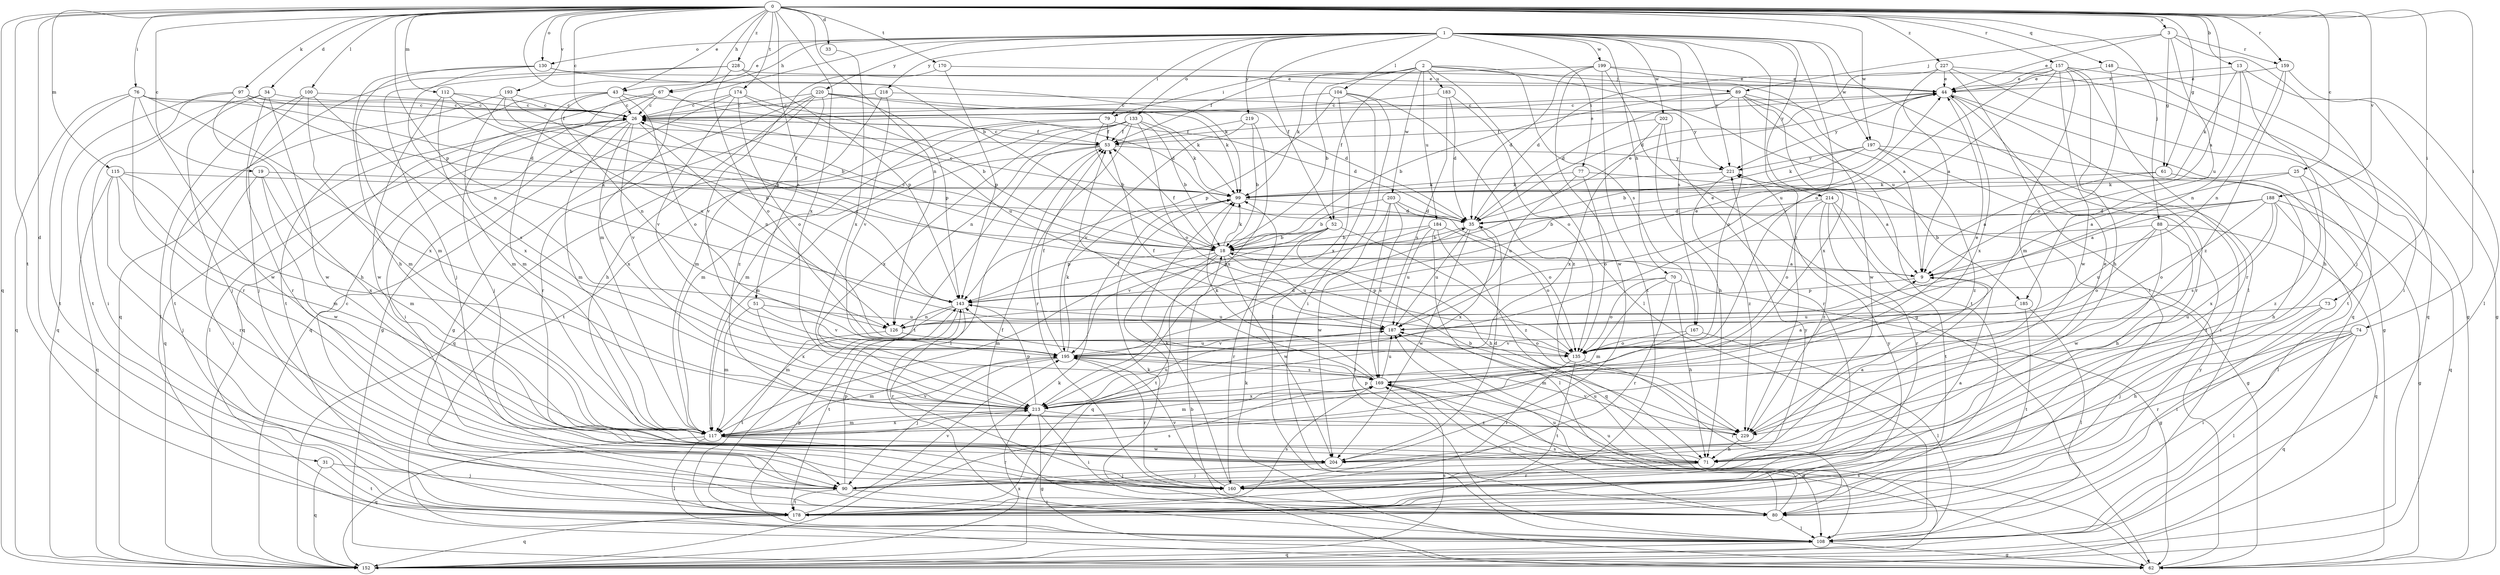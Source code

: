 strict digraph  {
0;
1;
2;
3;
9;
13;
18;
19;
25;
26;
31;
33;
34;
35;
43;
44;
51;
52;
53;
61;
62;
67;
70;
71;
73;
74;
76;
77;
79;
80;
88;
89;
90;
97;
99;
100;
104;
108;
112;
115;
117;
126;
130;
133;
135;
143;
148;
152;
157;
159;
160;
167;
169;
170;
174;
178;
183;
184;
185;
187;
188;
193;
195;
197;
199;
202;
203;
204;
213;
214;
218;
219;
220;
221;
227;
228;
229;
0 -> 3  [label=a];
0 -> 9  [label=a];
0 -> 13  [label=b];
0 -> 18  [label=b];
0 -> 19  [label=c];
0 -> 25  [label=c];
0 -> 26  [label=c];
0 -> 31  [label=d];
0 -> 33  [label=d];
0 -> 34  [label=d];
0 -> 43  [label=e];
0 -> 51  [label=f];
0 -> 61  [label=g];
0 -> 67  [label=h];
0 -> 73  [label=i];
0 -> 74  [label=i];
0 -> 76  [label=i];
0 -> 88  [label=j];
0 -> 97  [label=k];
0 -> 100  [label=l];
0 -> 112  [label=m];
0 -> 115  [label=m];
0 -> 126  [label=n];
0 -> 130  [label=o];
0 -> 143  [label=p];
0 -> 148  [label=q];
0 -> 152  [label=q];
0 -> 157  [label=r];
0 -> 159  [label=r];
0 -> 170  [label=t];
0 -> 174  [label=t];
0 -> 178  [label=t];
0 -> 188  [label=v];
0 -> 193  [label=v];
0 -> 197  [label=w];
0 -> 213  [label=x];
0 -> 227  [label=z];
0 -> 228  [label=z];
1 -> 43  [label=e];
1 -> 52  [label=f];
1 -> 67  [label=h];
1 -> 70  [label=h];
1 -> 77  [label=i];
1 -> 79  [label=i];
1 -> 104  [label=l];
1 -> 108  [label=l];
1 -> 117  [label=m];
1 -> 130  [label=o];
1 -> 133  [label=o];
1 -> 135  [label=o];
1 -> 167  [label=s];
1 -> 197  [label=w];
1 -> 199  [label=w];
1 -> 202  [label=w];
1 -> 214  [label=y];
1 -> 218  [label=y];
1 -> 219  [label=y];
1 -> 220  [label=y];
1 -> 221  [label=y];
1 -> 229  [label=z];
2 -> 18  [label=b];
2 -> 52  [label=f];
2 -> 79  [label=i];
2 -> 89  [label=j];
2 -> 99  [label=k];
2 -> 108  [label=l];
2 -> 167  [label=s];
2 -> 183  [label=u];
2 -> 184  [label=u];
2 -> 185  [label=u];
2 -> 203  [label=w];
3 -> 44  [label=e];
3 -> 61  [label=g];
3 -> 89  [label=j];
3 -> 90  [label=j];
3 -> 159  [label=r];
3 -> 185  [label=u];
9 -> 143  [label=p];
13 -> 44  [label=e];
13 -> 62  [label=g];
13 -> 71  [label=h];
13 -> 99  [label=k];
13 -> 126  [label=n];
18 -> 9  [label=a];
18 -> 26  [label=c];
18 -> 53  [label=f];
18 -> 99  [label=k];
18 -> 117  [label=m];
18 -> 152  [label=q];
18 -> 178  [label=t];
18 -> 187  [label=u];
18 -> 204  [label=w];
19 -> 80  [label=i];
19 -> 99  [label=k];
19 -> 117  [label=m];
19 -> 204  [label=w];
25 -> 9  [label=a];
25 -> 99  [label=k];
25 -> 152  [label=q];
25 -> 229  [label=z];
26 -> 53  [label=f];
26 -> 80  [label=i];
26 -> 108  [label=l];
26 -> 117  [label=m];
26 -> 126  [label=n];
26 -> 152  [label=q];
26 -> 195  [label=v];
26 -> 213  [label=x];
31 -> 90  [label=j];
31 -> 152  [label=q];
31 -> 178  [label=t];
33 -> 213  [label=x];
34 -> 26  [label=c];
34 -> 80  [label=i];
34 -> 90  [label=j];
34 -> 160  [label=r];
34 -> 204  [label=w];
35 -> 18  [label=b];
35 -> 44  [label=e];
35 -> 187  [label=u];
35 -> 204  [label=w];
35 -> 213  [label=x];
43 -> 26  [label=c];
43 -> 99  [label=k];
43 -> 117  [label=m];
43 -> 126  [label=n];
43 -> 135  [label=o];
43 -> 178  [label=t];
44 -> 26  [label=c];
44 -> 160  [label=r];
44 -> 178  [label=t];
44 -> 213  [label=x];
44 -> 221  [label=y];
51 -> 117  [label=m];
51 -> 187  [label=u];
51 -> 195  [label=v];
51 -> 213  [label=x];
52 -> 18  [label=b];
52 -> 71  [label=h];
52 -> 143  [label=p];
52 -> 160  [label=r];
52 -> 195  [label=v];
52 -> 229  [label=z];
53 -> 26  [label=c];
53 -> 44  [label=e];
53 -> 108  [label=l];
53 -> 117  [label=m];
53 -> 178  [label=t];
53 -> 221  [label=y];
61 -> 9  [label=a];
61 -> 71  [label=h];
61 -> 99  [label=k];
62 -> 18  [label=b];
62 -> 99  [label=k];
62 -> 169  [label=s];
62 -> 221  [label=y];
67 -> 26  [label=c];
67 -> 35  [label=d];
67 -> 62  [label=g];
67 -> 90  [label=j];
67 -> 152  [label=q];
70 -> 62  [label=g];
70 -> 71  [label=h];
70 -> 117  [label=m];
70 -> 135  [label=o];
70 -> 143  [label=p];
70 -> 160  [label=r];
71 -> 90  [label=j];
71 -> 143  [label=p];
71 -> 160  [label=r];
71 -> 187  [label=u];
73 -> 80  [label=i];
73 -> 90  [label=j];
73 -> 187  [label=u];
74 -> 71  [label=h];
74 -> 80  [label=i];
74 -> 108  [label=l];
74 -> 152  [label=q];
74 -> 160  [label=r];
74 -> 195  [label=v];
76 -> 26  [label=c];
76 -> 35  [label=d];
76 -> 152  [label=q];
76 -> 160  [label=r];
76 -> 178  [label=t];
76 -> 204  [label=w];
76 -> 213  [label=x];
77 -> 9  [label=a];
77 -> 99  [label=k];
77 -> 135  [label=o];
77 -> 187  [label=u];
79 -> 18  [label=b];
79 -> 35  [label=d];
79 -> 53  [label=f];
79 -> 117  [label=m];
79 -> 152  [label=q];
80 -> 53  [label=f];
80 -> 108  [label=l];
80 -> 169  [label=s];
80 -> 187  [label=u];
88 -> 18  [label=b];
88 -> 71  [label=h];
88 -> 135  [label=o];
88 -> 152  [label=q];
88 -> 187  [label=u];
88 -> 204  [label=w];
89 -> 18  [label=b];
89 -> 26  [label=c];
89 -> 35  [label=d];
89 -> 62  [label=g];
89 -> 135  [label=o];
89 -> 178  [label=t];
89 -> 204  [label=w];
89 -> 213  [label=x];
90 -> 26  [label=c];
90 -> 80  [label=i];
90 -> 143  [label=p];
90 -> 169  [label=s];
90 -> 178  [label=t];
90 -> 221  [label=y];
97 -> 18  [label=b];
97 -> 26  [label=c];
97 -> 53  [label=f];
97 -> 71  [label=h];
97 -> 152  [label=q];
97 -> 178  [label=t];
99 -> 26  [label=c];
99 -> 35  [label=d];
100 -> 26  [label=c];
100 -> 90  [label=j];
100 -> 108  [label=l];
100 -> 117  [label=m];
100 -> 213  [label=x];
104 -> 26  [label=c];
104 -> 80  [label=i];
104 -> 108  [label=l];
104 -> 143  [label=p];
104 -> 213  [label=x];
104 -> 229  [label=z];
108 -> 62  [label=g];
108 -> 99  [label=k];
108 -> 143  [label=p];
108 -> 152  [label=q];
108 -> 187  [label=u];
112 -> 9  [label=a];
112 -> 18  [label=b];
112 -> 26  [label=c];
112 -> 117  [label=m];
112 -> 204  [label=w];
115 -> 90  [label=j];
115 -> 99  [label=k];
115 -> 117  [label=m];
115 -> 152  [label=q];
115 -> 160  [label=r];
115 -> 213  [label=x];
117 -> 108  [label=l];
117 -> 152  [label=q];
117 -> 160  [label=r];
117 -> 195  [label=v];
117 -> 204  [label=w];
117 -> 213  [label=x];
126 -> 44  [label=e];
126 -> 135  [label=o];
126 -> 178  [label=t];
130 -> 44  [label=e];
130 -> 71  [label=h];
130 -> 99  [label=k];
130 -> 117  [label=m];
130 -> 126  [label=n];
133 -> 18  [label=b];
133 -> 53  [label=f];
133 -> 99  [label=k];
133 -> 117  [label=m];
133 -> 126  [label=n];
133 -> 135  [label=o];
133 -> 160  [label=r];
133 -> 178  [label=t];
133 -> 213  [label=x];
135 -> 53  [label=f];
135 -> 80  [label=i];
135 -> 160  [label=r];
135 -> 178  [label=t];
143 -> 26  [label=c];
143 -> 44  [label=e];
143 -> 117  [label=m];
143 -> 126  [label=n];
143 -> 160  [label=r];
143 -> 178  [label=t];
143 -> 187  [label=u];
148 -> 44  [label=e];
148 -> 135  [label=o];
148 -> 152  [label=q];
152 -> 99  [label=k];
152 -> 169  [label=s];
152 -> 213  [label=x];
157 -> 35  [label=d];
157 -> 44  [label=e];
157 -> 71  [label=h];
157 -> 80  [label=i];
157 -> 117  [label=m];
157 -> 160  [label=r];
157 -> 187  [label=u];
157 -> 195  [label=v];
157 -> 204  [label=w];
159 -> 44  [label=e];
159 -> 108  [label=l];
159 -> 126  [label=n];
159 -> 229  [label=z];
160 -> 9  [label=a];
160 -> 99  [label=k];
160 -> 195  [label=v];
167 -> 108  [label=l];
167 -> 117  [label=m];
167 -> 135  [label=o];
169 -> 9  [label=a];
169 -> 44  [label=e];
169 -> 53  [label=f];
169 -> 62  [label=g];
169 -> 80  [label=i];
169 -> 99  [label=k];
169 -> 117  [label=m];
169 -> 187  [label=u];
169 -> 213  [label=x];
170 -> 44  [label=e];
170 -> 143  [label=p];
170 -> 195  [label=v];
174 -> 18  [label=b];
174 -> 26  [label=c];
174 -> 135  [label=o];
174 -> 152  [label=q];
174 -> 187  [label=u];
174 -> 195  [label=v];
178 -> 152  [label=q];
178 -> 169  [label=s];
178 -> 195  [label=v];
178 -> 221  [label=y];
183 -> 26  [label=c];
183 -> 35  [label=d];
183 -> 135  [label=o];
183 -> 169  [label=s];
184 -> 18  [label=b];
184 -> 108  [label=l];
184 -> 135  [label=o];
184 -> 143  [label=p];
184 -> 152  [label=q];
184 -> 187  [label=u];
185 -> 108  [label=l];
185 -> 178  [label=t];
185 -> 187  [label=u];
187 -> 195  [label=v];
188 -> 9  [label=a];
188 -> 18  [label=b];
188 -> 35  [label=d];
188 -> 62  [label=g];
188 -> 108  [label=l];
188 -> 135  [label=o];
188 -> 169  [label=s];
188 -> 213  [label=x];
193 -> 26  [label=c];
193 -> 143  [label=p];
193 -> 169  [label=s];
193 -> 178  [label=t];
193 -> 187  [label=u];
195 -> 35  [label=d];
195 -> 53  [label=f];
195 -> 90  [label=j];
195 -> 99  [label=k];
195 -> 117  [label=m];
195 -> 160  [label=r];
195 -> 169  [label=s];
195 -> 187  [label=u];
197 -> 18  [label=b];
197 -> 80  [label=i];
197 -> 99  [label=k];
197 -> 178  [label=t];
197 -> 221  [label=y];
197 -> 229  [label=z];
199 -> 9  [label=a];
199 -> 35  [label=d];
199 -> 44  [label=e];
199 -> 53  [label=f];
199 -> 62  [label=g];
199 -> 178  [label=t];
199 -> 204  [label=w];
202 -> 53  [label=f];
202 -> 71  [label=h];
202 -> 160  [label=r];
202 -> 213  [label=x];
203 -> 18  [label=b];
203 -> 35  [label=d];
203 -> 108  [label=l];
203 -> 135  [label=o];
203 -> 169  [label=s];
203 -> 204  [label=w];
204 -> 9  [label=a];
204 -> 35  [label=d];
204 -> 90  [label=j];
213 -> 62  [label=g];
213 -> 80  [label=i];
213 -> 117  [label=m];
213 -> 143  [label=p];
213 -> 187  [label=u];
213 -> 229  [label=z];
214 -> 35  [label=d];
214 -> 62  [label=g];
214 -> 135  [label=o];
214 -> 160  [label=r];
214 -> 178  [label=t];
214 -> 229  [label=z];
218 -> 26  [label=c];
218 -> 117  [label=m];
218 -> 195  [label=v];
218 -> 221  [label=y];
219 -> 18  [label=b];
219 -> 53  [label=f];
219 -> 195  [label=v];
219 -> 213  [label=x];
220 -> 26  [label=c];
220 -> 35  [label=d];
220 -> 62  [label=g];
220 -> 71  [label=h];
220 -> 99  [label=k];
220 -> 143  [label=p];
220 -> 160  [label=r];
220 -> 229  [label=z];
221 -> 99  [label=k];
221 -> 229  [label=z];
227 -> 9  [label=a];
227 -> 35  [label=d];
227 -> 44  [label=e];
227 -> 62  [label=g];
227 -> 152  [label=q];
227 -> 178  [label=t];
228 -> 44  [label=e];
228 -> 90  [label=j];
228 -> 135  [label=o];
228 -> 143  [label=p];
228 -> 152  [label=q];
229 -> 18  [label=b];
229 -> 44  [label=e];
229 -> 71  [label=h];
229 -> 195  [label=v];
}
